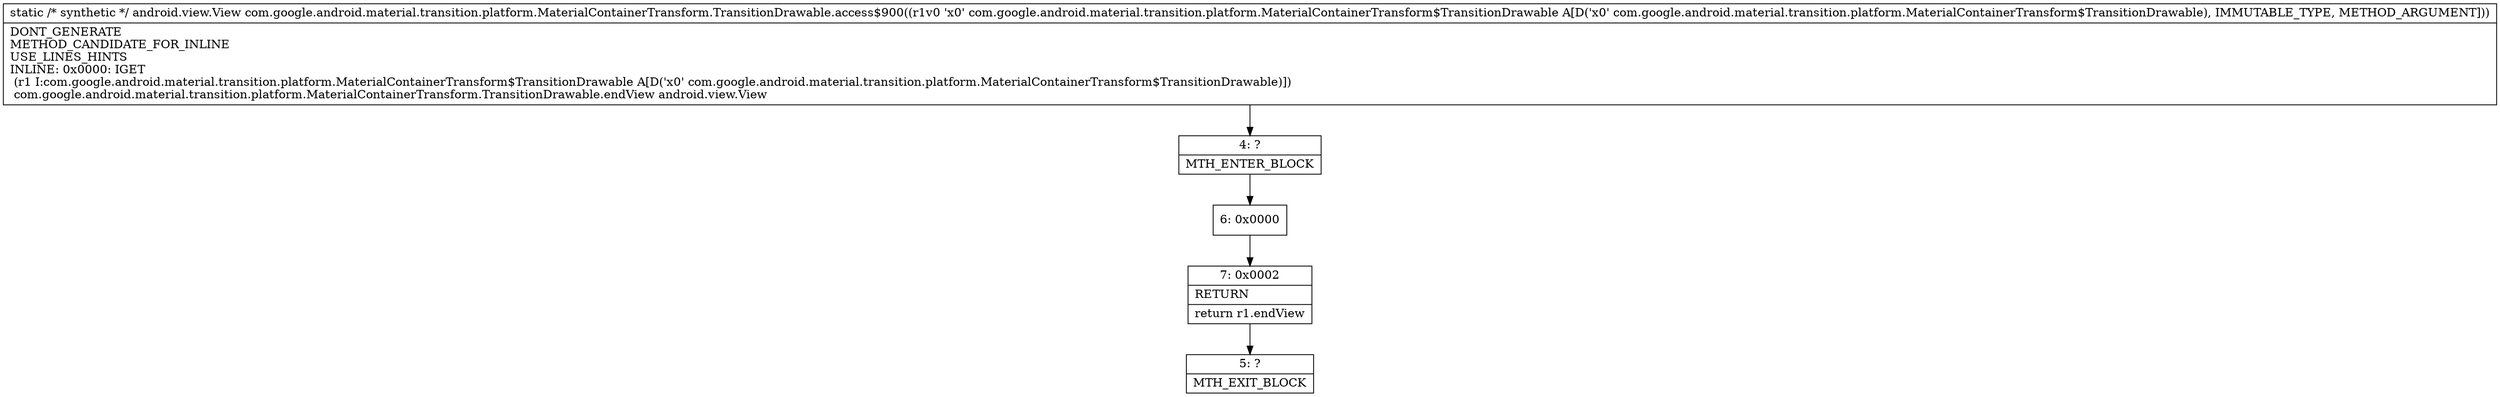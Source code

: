 digraph "CFG forcom.google.android.material.transition.platform.MaterialContainerTransform.TransitionDrawable.access$900(Lcom\/google\/android\/material\/transition\/platform\/MaterialContainerTransform$TransitionDrawable;)Landroid\/view\/View;" {
Node_4 [shape=record,label="{4\:\ ?|MTH_ENTER_BLOCK\l}"];
Node_6 [shape=record,label="{6\:\ 0x0000}"];
Node_7 [shape=record,label="{7\:\ 0x0002|RETURN\l|return r1.endView\l}"];
Node_5 [shape=record,label="{5\:\ ?|MTH_EXIT_BLOCK\l}"];
MethodNode[shape=record,label="{static \/* synthetic *\/ android.view.View com.google.android.material.transition.platform.MaterialContainerTransform.TransitionDrawable.access$900((r1v0 'x0' com.google.android.material.transition.platform.MaterialContainerTransform$TransitionDrawable A[D('x0' com.google.android.material.transition.platform.MaterialContainerTransform$TransitionDrawable), IMMUTABLE_TYPE, METHOD_ARGUMENT]))  | DONT_GENERATE\lMETHOD_CANDIDATE_FOR_INLINE\lUSE_LINES_HINTS\lINLINE: 0x0000: IGET  \l  (r1 I:com.google.android.material.transition.platform.MaterialContainerTransform$TransitionDrawable A[D('x0' com.google.android.material.transition.platform.MaterialContainerTransform$TransitionDrawable)])\l com.google.android.material.transition.platform.MaterialContainerTransform.TransitionDrawable.endView android.view.View\l}"];
MethodNode -> Node_4;Node_4 -> Node_6;
Node_6 -> Node_7;
Node_7 -> Node_5;
}

